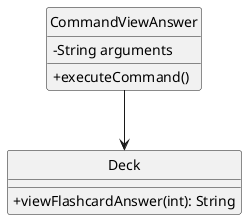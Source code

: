 @startuml
hide circle
skinparam classAttributeIconSize 0
class CommandViewAnswer {
  - String arguments
  + executeCommand()
}

class Deck {
  + viewFlashcardAnswer(int): String
}

CommandViewAnswer --> Deck
@enduml